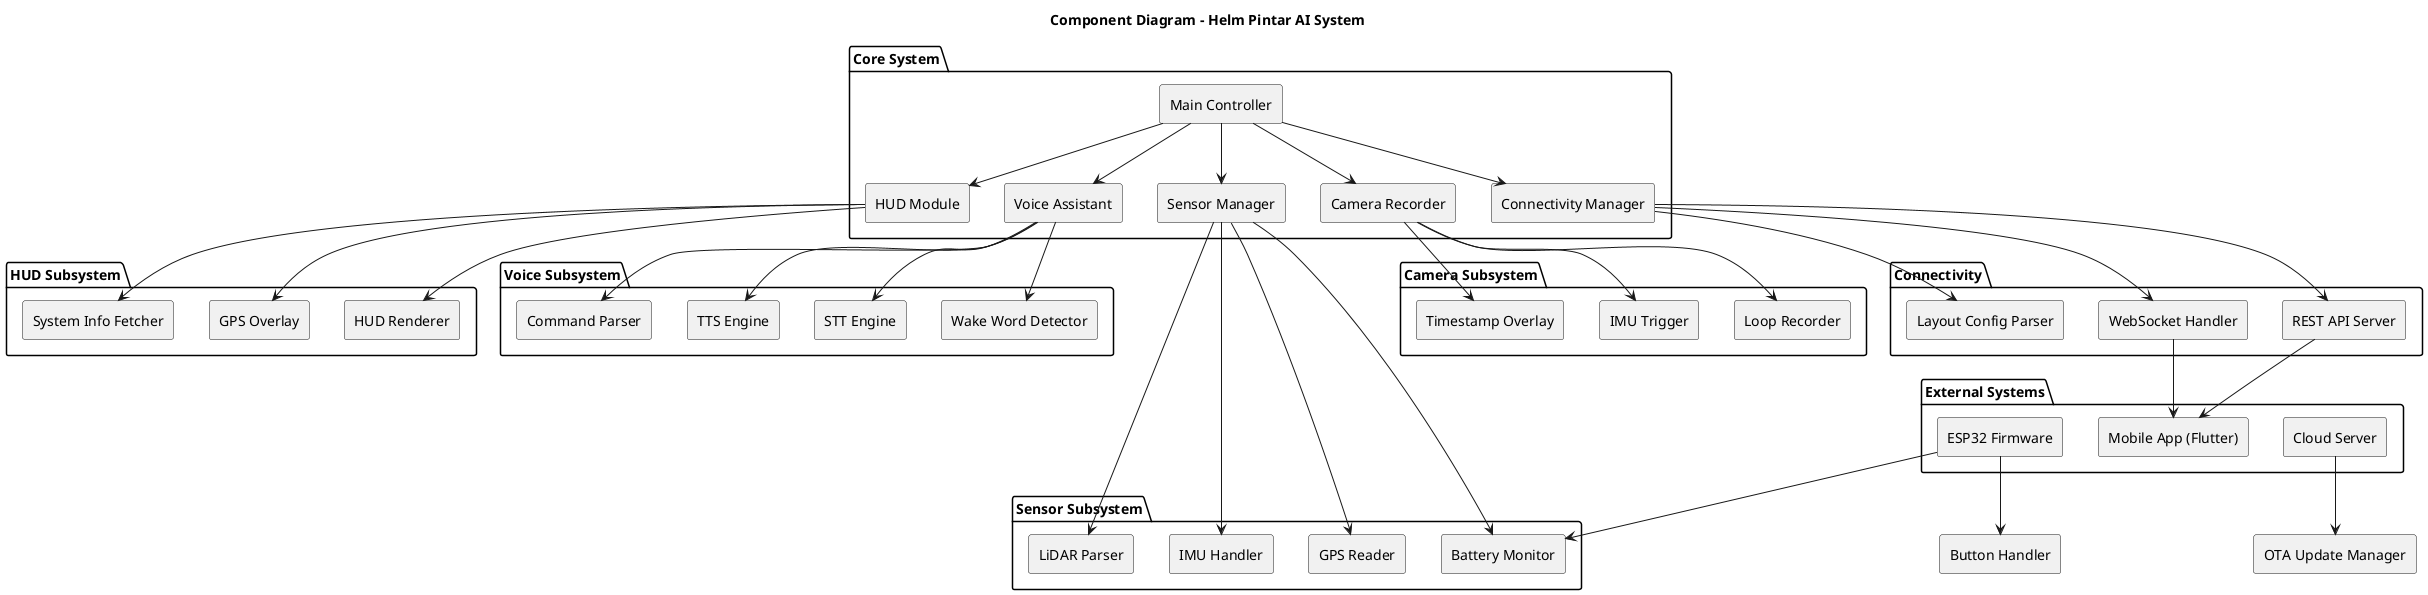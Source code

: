 @startuml
title Component Diagram – Helm Pintar AI System

skinparam componentStyle rectangle

package "Core System" {
  [Main Controller] --> [HUD Module]
  [Main Controller] --> [Voice Assistant]
  [Main Controller] --> [Sensor Manager]
  [Main Controller] --> [Camera Recorder]
  [Main Controller] --> [Connectivity Manager]
}

package "HUD Subsystem" {
  [HUD Module] --> [HUD Renderer]
  [HUD Module] --> [GPS Overlay]
  [HUD Module] --> [System Info Fetcher]
}

package "Voice Subsystem" {
  [Voice Assistant] --> [Wake Word Detector]
  [Voice Assistant] --> [STT Engine]
  [Voice Assistant] --> [TTS Engine]
  [Voice Assistant] --> [Command Parser]
}

package "Sensor Subsystem" {
  [Sensor Manager] --> [LiDAR Parser]
  [Sensor Manager] --> [IMU Handler]
  [Sensor Manager] --> [GPS Reader]
  [Sensor Manager] --> [Battery Monitor]
}

package "Camera Subsystem" {
  [Camera Recorder] --> [Loop Recorder]
  [Camera Recorder] --> [IMU Trigger]
  [Camera Recorder] --> [Timestamp Overlay]
}

package "Connectivity" {
  [Connectivity Manager] --> [REST API Server]
  [Connectivity Manager] --> [WebSocket Handler]
  [Connectivity Manager] --> [Layout Config Parser]
}

package "External Systems" {
  [ESP32 Firmware]
  [Mobile App (Flutter)]
  [Cloud Server]
}

[REST API Server] --> [Mobile App (Flutter)]
[WebSocket Handler] --> [Mobile App (Flutter)]
[ESP32 Firmware] --> [Battery Monitor]
[ESP32 Firmware] --> [Button Handler]
[Cloud Server] --> [OTA Update Manager]

@enduml
